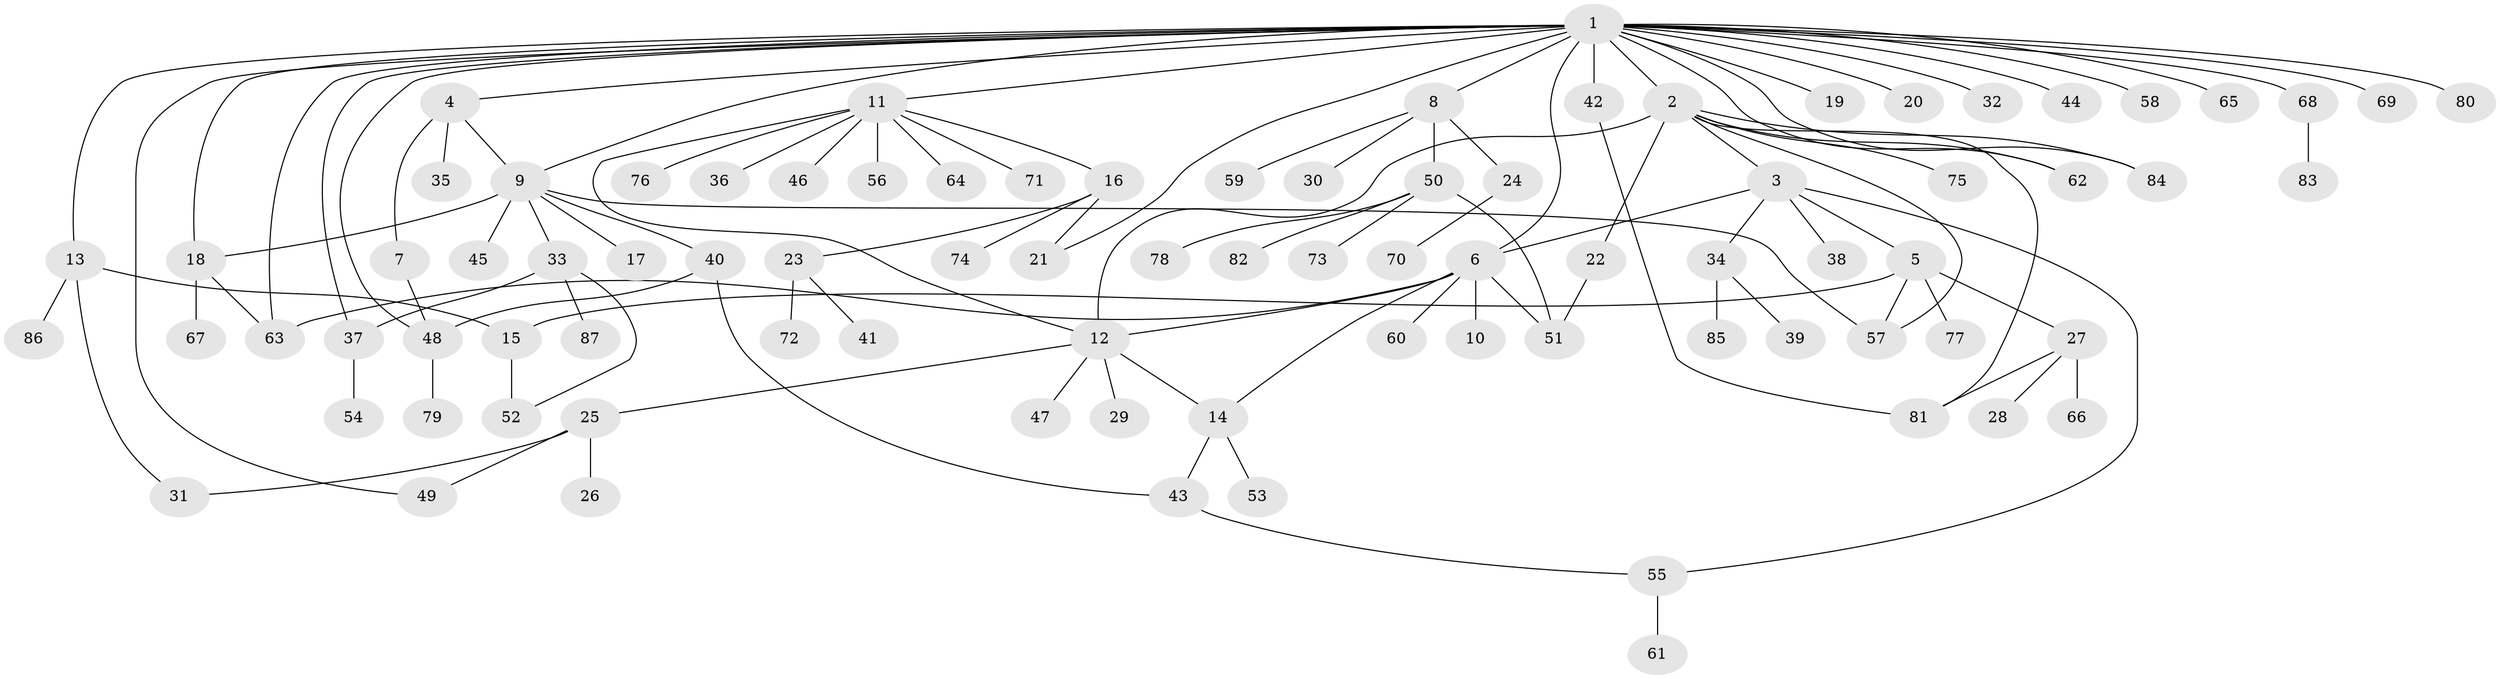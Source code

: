 // coarse degree distribution, {12: 0.02857142857142857, 4: 0.17142857142857143, 5: 0.05714285714285714, 6: 0.11428571428571428, 3: 0.17142857142857143, 7: 0.02857142857142857, 2: 0.17142857142857143, 1: 0.2571428571428571}
// Generated by graph-tools (version 1.1) at 2025/50/03/04/25 22:50:13]
// undirected, 87 vertices, 112 edges
graph export_dot {
  node [color=gray90,style=filled];
  1;
  2;
  3;
  4;
  5;
  6;
  7;
  8;
  9;
  10;
  11;
  12;
  13;
  14;
  15;
  16;
  17;
  18;
  19;
  20;
  21;
  22;
  23;
  24;
  25;
  26;
  27;
  28;
  29;
  30;
  31;
  32;
  33;
  34;
  35;
  36;
  37;
  38;
  39;
  40;
  41;
  42;
  43;
  44;
  45;
  46;
  47;
  48;
  49;
  50;
  51;
  52;
  53;
  54;
  55;
  56;
  57;
  58;
  59;
  60;
  61;
  62;
  63;
  64;
  65;
  66;
  67;
  68;
  69;
  70;
  71;
  72;
  73;
  74;
  75;
  76;
  77;
  78;
  79;
  80;
  81;
  82;
  83;
  84;
  85;
  86;
  87;
  1 -- 2;
  1 -- 4;
  1 -- 6;
  1 -- 8;
  1 -- 9;
  1 -- 11;
  1 -- 13;
  1 -- 18;
  1 -- 19;
  1 -- 20;
  1 -- 21;
  1 -- 32;
  1 -- 37;
  1 -- 42;
  1 -- 44;
  1 -- 48;
  1 -- 49;
  1 -- 58;
  1 -- 62;
  1 -- 63;
  1 -- 65;
  1 -- 68;
  1 -- 69;
  1 -- 80;
  1 -- 84;
  2 -- 3;
  2 -- 12;
  2 -- 22;
  2 -- 57;
  2 -- 62;
  2 -- 75;
  2 -- 81;
  2 -- 84;
  3 -- 5;
  3 -- 6;
  3 -- 34;
  3 -- 38;
  3 -- 55;
  4 -- 7;
  4 -- 9;
  4 -- 35;
  5 -- 15;
  5 -- 27;
  5 -- 57;
  5 -- 77;
  6 -- 10;
  6 -- 12;
  6 -- 14;
  6 -- 51;
  6 -- 60;
  6 -- 63;
  7 -- 48;
  8 -- 24;
  8 -- 30;
  8 -- 50;
  8 -- 59;
  9 -- 17;
  9 -- 18;
  9 -- 33;
  9 -- 40;
  9 -- 45;
  9 -- 57;
  11 -- 12;
  11 -- 16;
  11 -- 36;
  11 -- 46;
  11 -- 56;
  11 -- 64;
  11 -- 71;
  11 -- 76;
  12 -- 14;
  12 -- 25;
  12 -- 29;
  12 -- 47;
  13 -- 15;
  13 -- 31;
  13 -- 86;
  14 -- 43;
  14 -- 53;
  15 -- 52;
  16 -- 21;
  16 -- 23;
  16 -- 74;
  18 -- 63;
  18 -- 67;
  22 -- 51;
  23 -- 41;
  23 -- 72;
  24 -- 70;
  25 -- 26;
  25 -- 31;
  25 -- 49;
  27 -- 28;
  27 -- 66;
  27 -- 81;
  33 -- 37;
  33 -- 52;
  33 -- 87;
  34 -- 39;
  34 -- 85;
  37 -- 54;
  40 -- 43;
  40 -- 48;
  42 -- 81;
  43 -- 55;
  48 -- 79;
  50 -- 51;
  50 -- 73;
  50 -- 78;
  50 -- 82;
  55 -- 61;
  68 -- 83;
}
